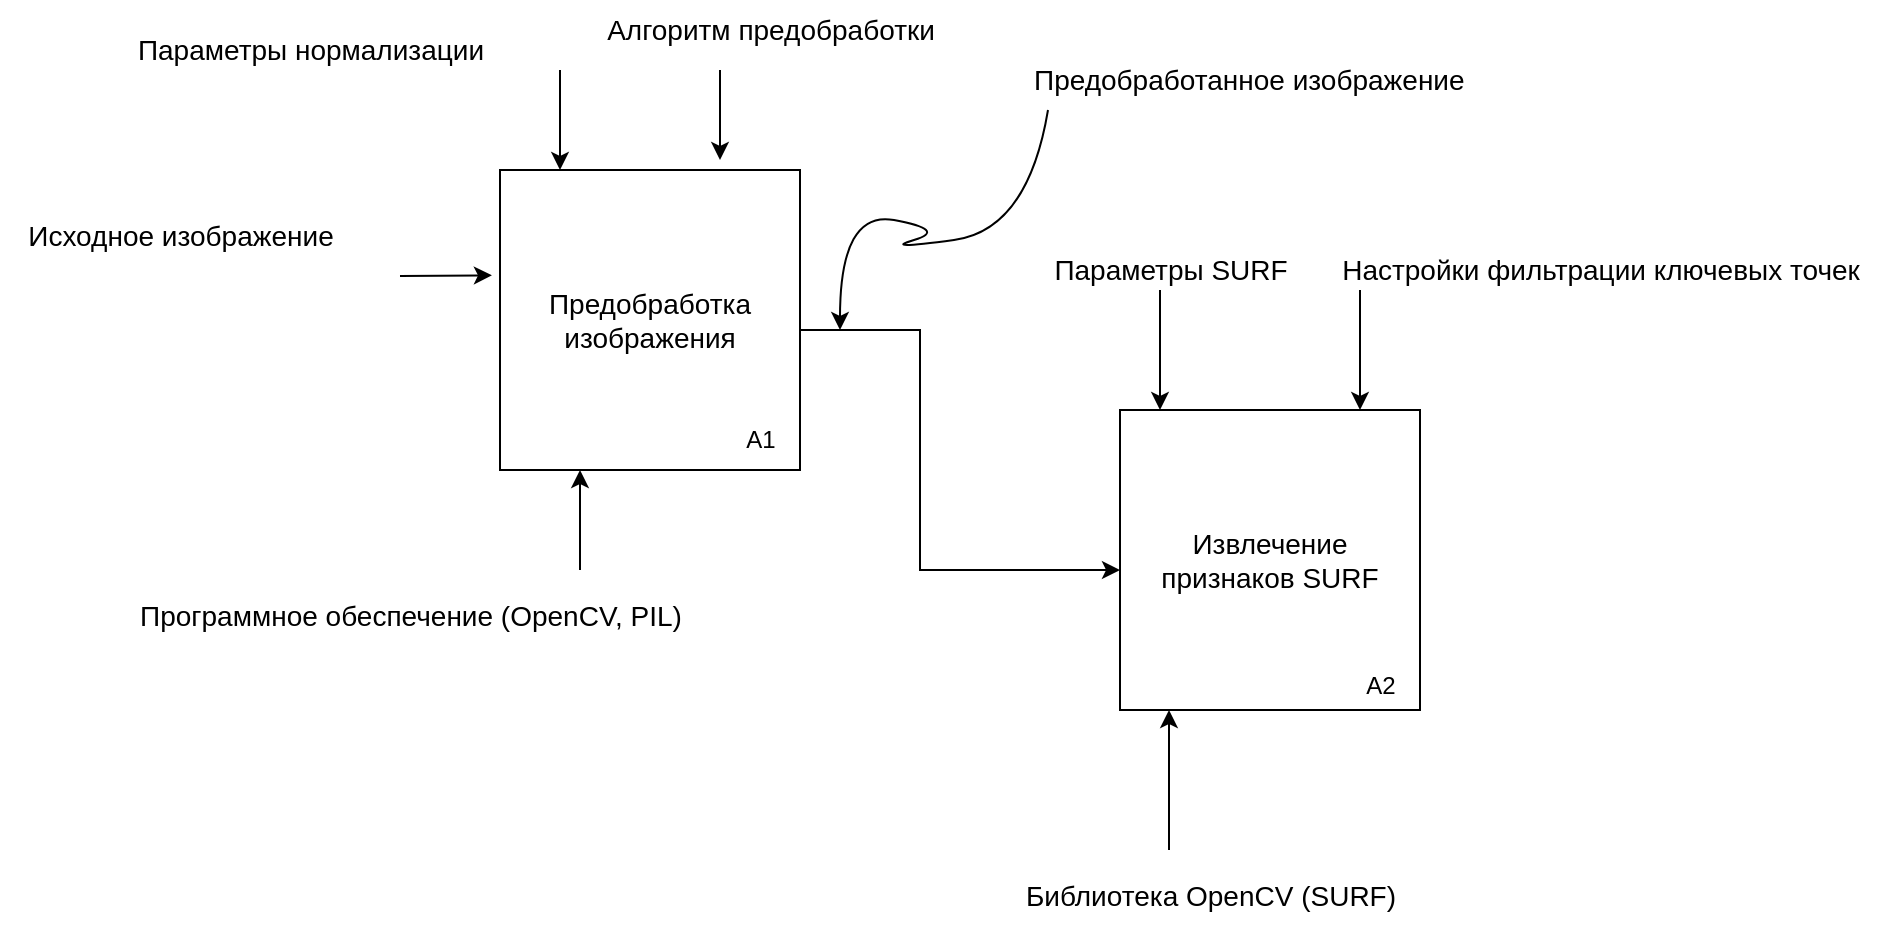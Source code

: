 <mxfile version="27.0.6">
  <diagram name="Page-1" id="yjKHmajVPNLjNDqTINe9">
    <mxGraphModel dx="1613" dy="462" grid="1" gridSize="10" guides="1" tooltips="1" connect="1" arrows="1" fold="1" page="1" pageScale="1" pageWidth="827" pageHeight="1169" math="0" shadow="0">
      <root>
        <mxCell id="0" />
        <mxCell id="1" parent="0" />
        <mxCell id="FVwSHl56AS6buHbsJdmO-1" value="&lt;font style=&quot;font-size: 14px;&quot;&gt;Предобработка изображения&lt;/font&gt;" style="whiteSpace=wrap;html=1;aspect=fixed;" vertex="1" parent="1">
          <mxGeometry x="140" y="100" width="150" height="150" as="geometry" />
        </mxCell>
        <mxCell id="FVwSHl56AS6buHbsJdmO-2" value="A1" style="text;html=1;align=center;verticalAlign=middle;resizable=0;points=[];autosize=1;strokeColor=none;fillColor=none;" vertex="1" parent="1">
          <mxGeometry x="250" y="220" width="40" height="30" as="geometry" />
        </mxCell>
        <mxCell id="FVwSHl56AS6buHbsJdmO-3" value="" style="endArrow=classic;html=1;rounded=0;entryX=-0.027;entryY=0.351;entryDx=0;entryDy=0;entryPerimeter=0;" edge="1" parent="1" target="FVwSHl56AS6buHbsJdmO-1">
          <mxGeometry width="50" height="50" relative="1" as="geometry">
            <mxPoint x="90" y="153" as="sourcePoint" />
            <mxPoint x="400" y="150" as="targetPoint" />
          </mxGeometry>
        </mxCell>
        <mxCell id="FVwSHl56AS6buHbsJdmO-4" value="&lt;font style=&quot;font-size: 14px;&quot;&gt;Исходное изображение&lt;/font&gt;" style="text;html=1;align=center;verticalAlign=middle;resizable=0;points=[];autosize=1;strokeColor=none;fillColor=none;" vertex="1" parent="1">
          <mxGeometry x="-110" y="118" width="180" height="30" as="geometry" />
        </mxCell>
        <mxCell id="FVwSHl56AS6buHbsJdmO-7" value="" style="endArrow=classic;html=1;rounded=0;" edge="1" parent="1">
          <mxGeometry width="50" height="50" relative="1" as="geometry">
            <mxPoint x="170" y="50" as="sourcePoint" />
            <mxPoint x="170" y="100" as="targetPoint" />
          </mxGeometry>
        </mxCell>
        <mxCell id="FVwSHl56AS6buHbsJdmO-8" value="&lt;font style=&quot;font-size: 14px;&quot;&gt;Параметры нормализации&lt;/font&gt;" style="text;html=1;align=center;verticalAlign=middle;resizable=0;points=[];autosize=1;strokeColor=none;fillColor=none;" vertex="1" parent="1">
          <mxGeometry x="-55" y="25" width="200" height="30" as="geometry" />
        </mxCell>
        <mxCell id="FVwSHl56AS6buHbsJdmO-9" value="" style="endArrow=classic;html=1;rounded=0;" edge="1" parent="1">
          <mxGeometry width="50" height="50" relative="1" as="geometry">
            <mxPoint x="250" y="50" as="sourcePoint" />
            <mxPoint x="250" y="95" as="targetPoint" />
          </mxGeometry>
        </mxCell>
        <mxCell id="FVwSHl56AS6buHbsJdmO-10" value="&lt;font style=&quot;font-size: 14px;&quot;&gt;Алгоритм предобработки&lt;/font&gt;" style="text;html=1;align=center;verticalAlign=middle;resizable=0;points=[];autosize=1;strokeColor=none;fillColor=none;" vertex="1" parent="1">
          <mxGeometry x="180" y="15" width="190" height="30" as="geometry" />
        </mxCell>
        <mxCell id="FVwSHl56AS6buHbsJdmO-11" value="" style="endArrow=classic;html=1;rounded=0;" edge="1" parent="1">
          <mxGeometry width="50" height="50" relative="1" as="geometry">
            <mxPoint x="290" y="180" as="sourcePoint" />
            <mxPoint x="450" y="300" as="targetPoint" />
            <Array as="points">
              <mxPoint x="350" y="180" />
              <mxPoint x="350" y="300" />
              <mxPoint x="390" y="300" />
            </Array>
          </mxGeometry>
        </mxCell>
        <mxCell id="FVwSHl56AS6buHbsJdmO-12" value="&lt;font style=&quot;font-size: 14px;&quot;&gt;Извлечение признаков SURF&lt;/font&gt;" style="whiteSpace=wrap;html=1;aspect=fixed;" vertex="1" parent="1">
          <mxGeometry x="450" y="220" width="150" height="150" as="geometry" />
        </mxCell>
        <mxCell id="FVwSHl56AS6buHbsJdmO-13" value="" style="endArrow=classic;html=1;rounded=0;" edge="1" parent="1">
          <mxGeometry width="50" height="50" relative="1" as="geometry">
            <mxPoint x="180" y="300" as="sourcePoint" />
            <mxPoint x="180" y="250" as="targetPoint" />
          </mxGeometry>
        </mxCell>
        <mxCell id="FVwSHl56AS6buHbsJdmO-14" value="&lt;font style=&quot;font-size: 14px;&quot;&gt;Программное обеспечение (OpenCV, PIL)&lt;/font&gt;" style="text;html=1;align=center;verticalAlign=middle;resizable=0;points=[];autosize=1;strokeColor=none;fillColor=none;" vertex="1" parent="1">
          <mxGeometry x="-50" y="308" width="290" height="30" as="geometry" />
        </mxCell>
        <mxCell id="FVwSHl56AS6buHbsJdmO-16" value="&lt;font style=&quot;font-size: 14px;&quot;&gt;Предобработанное изображение&lt;/font&gt;" style="text;whiteSpace=wrap;html=1;" vertex="1" parent="1">
          <mxGeometry x="405" y="40" width="240" height="40" as="geometry" />
        </mxCell>
        <mxCell id="FVwSHl56AS6buHbsJdmO-17" value="" style="endArrow=classic;html=1;rounded=0;" edge="1" parent="1">
          <mxGeometry width="50" height="50" relative="1" as="geometry">
            <mxPoint x="474.5" y="440" as="sourcePoint" />
            <mxPoint x="474.5" y="370" as="targetPoint" />
          </mxGeometry>
        </mxCell>
        <mxCell id="FVwSHl56AS6buHbsJdmO-18" value="" style="endArrow=classic;html=1;rounded=0;" edge="1" parent="1">
          <mxGeometry width="50" height="50" relative="1" as="geometry">
            <mxPoint x="570" y="160" as="sourcePoint" />
            <mxPoint x="570" y="220" as="targetPoint" />
          </mxGeometry>
        </mxCell>
        <mxCell id="FVwSHl56AS6buHbsJdmO-22" value="" style="endArrow=classic;html=1;rounded=0;" edge="1" parent="1">
          <mxGeometry width="50" height="50" relative="1" as="geometry">
            <mxPoint x="470" y="160" as="sourcePoint" />
            <mxPoint x="470" y="220" as="targetPoint" />
          </mxGeometry>
        </mxCell>
        <mxCell id="FVwSHl56AS6buHbsJdmO-23" value="" style="curved=1;endArrow=classic;html=1;rounded=0;" edge="1" parent="1">
          <mxGeometry width="50" height="50" relative="1" as="geometry">
            <mxPoint x="414" y="70" as="sourcePoint" />
            <mxPoint x="310" y="180" as="targetPoint" />
            <Array as="points">
              <mxPoint x="404" y="130" />
              <mxPoint x="330" y="140" />
              <mxPoint x="364" y="130" />
              <mxPoint x="310" y="120" />
            </Array>
          </mxGeometry>
        </mxCell>
        <mxCell id="FVwSHl56AS6buHbsJdmO-19" value="&lt;font style=&quot;font-size: 14px;&quot;&gt;Параметры SURF&lt;/font&gt;" style="text;html=1;align=center;verticalAlign=middle;resizable=0;points=[];autosize=1;strokeColor=none;fillColor=none;" vertex="1" parent="1">
          <mxGeometry x="405" y="135" width="140" height="30" as="geometry" />
        </mxCell>
        <mxCell id="FVwSHl56AS6buHbsJdmO-24" value="&lt;font style=&quot;font-size: 14px;&quot;&gt;Настройки фильтрации ключевых точек&lt;/font&gt;" style="text;html=1;align=center;verticalAlign=middle;resizable=0;points=[];autosize=1;strokeColor=none;fillColor=none;" vertex="1" parent="1">
          <mxGeometry x="550" y="135" width="280" height="30" as="geometry" />
        </mxCell>
        <mxCell id="FVwSHl56AS6buHbsJdmO-25" value="A2" style="text;html=1;align=center;verticalAlign=middle;resizable=0;points=[];autosize=1;strokeColor=none;fillColor=none;" vertex="1" parent="1">
          <mxGeometry x="560" y="343" width="40" height="30" as="geometry" />
        </mxCell>
        <mxCell id="FVwSHl56AS6buHbsJdmO-27" value="&lt;font style=&quot;font-size: 14px;&quot;&gt;Библиотека OpenCV (SURF)&lt;/font&gt;" style="text;html=1;align=center;verticalAlign=middle;resizable=0;points=[];autosize=1;strokeColor=none;fillColor=none;" vertex="1" parent="1">
          <mxGeometry x="390" y="448" width="210" height="30" as="geometry" />
        </mxCell>
      </root>
    </mxGraphModel>
  </diagram>
</mxfile>
